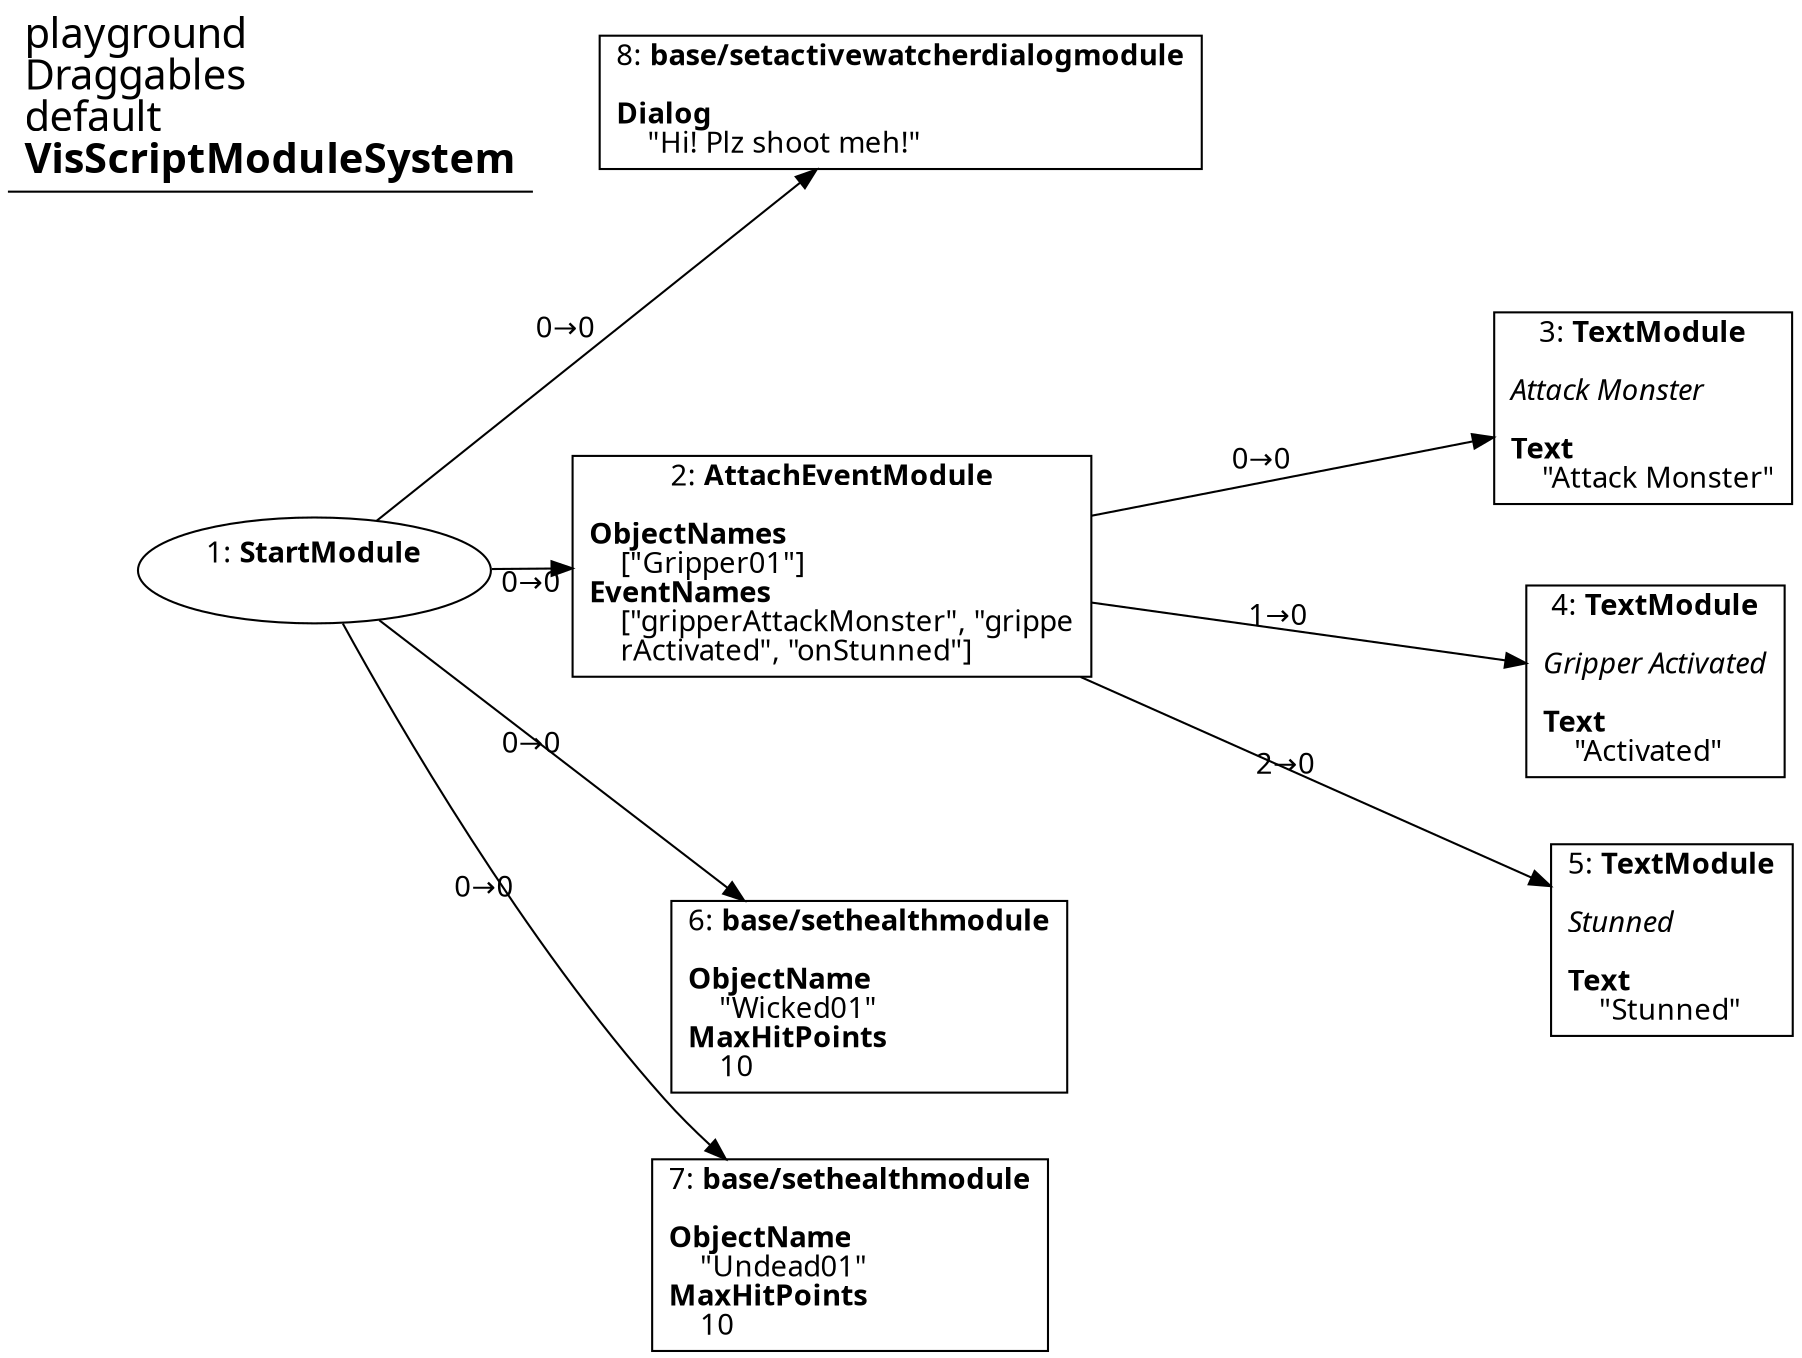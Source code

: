 digraph {
    layout = fdp;
    overlap = prism;
    sep = "+16";
    splines = spline;

    node [ shape = box ];

    graph [ fontname = "Segoe UI" ];
    node [ fontname = "Segoe UI" ];
    edge [ fontname = "Segoe UI" ];

    1 [ label = <1: <b>StartModule</b><br/><br/>> ];
    1 [ shape = oval ]
    1 [ pos = "0.075,-0.224!" ];
    1 -> 2 [ label = "0→0" ];
    1 -> 6 [ label = "0→0" ];
    1 -> 7 [ label = "0→0" ];
    1 -> 8 [ label = "0→0" ];

    2 [ label = <2: <b>AttachEventModule</b><br/><br/><b>ObjectNames</b><br align="left"/>    [&quot;Gripper01&quot;]<br align="left"/><b>EventNames</b><br align="left"/>    [&quot;gripperAttackMonster&quot;, &quot;grippe<br align="left"/>    rActivated&quot;, &quot;onStunned&quot;]<br align="left"/>> ];
    2 [ pos = "0.32700002,-0.22200002!" ];
    2 -> 3 [ label = "0→0" ];
    2 -> 4 [ label = "1→0" ];
    2 -> 5 [ label = "2→0" ];

    3 [ label = <3: <b>TextModule</b><br/><br/><i>Attack Monster<br align="left"/></i><br align="left"/><b>Text</b><br align="left"/>    &quot;Attack Monster&quot;<br align="left"/>> ];
    3 [ pos = "0.72200006,-0.14500001!" ];

    4 [ label = <4: <b>TextModule</b><br/><br/><i>Gripper Activated<br align="left"/></i><br align="left"/><b>Text</b><br align="left"/>    &quot;Activated&quot;<br align="left"/>> ];
    4 [ pos = "0.72800004,-0.27800003!" ];

    5 [ label = <5: <b>TextModule</b><br/><br/><i>Stunned<br align="left"/></i><br align="left"/><b>Text</b><br align="left"/>    &quot;Stunned&quot;<br align="left"/>> ];
    5 [ pos = "0.73600006,-0.404!" ];

    6 [ label = <6: <b>base/sethealthmodule</b><br/><br/><b>ObjectName</b><br align="left"/>    &quot;Wicked01&quot;<br align="left"/><b>MaxHitPoints</b><br align="left"/>    10<br align="left"/>> ];
    6 [ pos = "0.34500003,-0.43400002!" ];

    7 [ label = <7: <b>base/sethealthmodule</b><br/><br/><b>ObjectName</b><br align="left"/>    &quot;Undead01&quot;<br align="left"/><b>MaxHitPoints</b><br align="left"/>    10<br align="left"/>> ];
    7 [ pos = "0.33600003,-0.555!" ];

    8 [ label = <8: <b>base/setactivewatcherdialogmodule</b><br/><br/><b>Dialog</b><br align="left"/>    &quot;Hi! Plz shoot meh!&quot;<br align="left"/>> ];
    8 [ pos = "0.34,0.004!" ];

    title [ pos = "0.074,0.0050000004!" ];
    title [ shape = underline ];
    title [ label = <<font point-size="20">playground<br align="left"/>Draggables<br align="left"/>default<br align="left"/><b>VisScriptModuleSystem</b><br align="left"/></font>> ];
}
